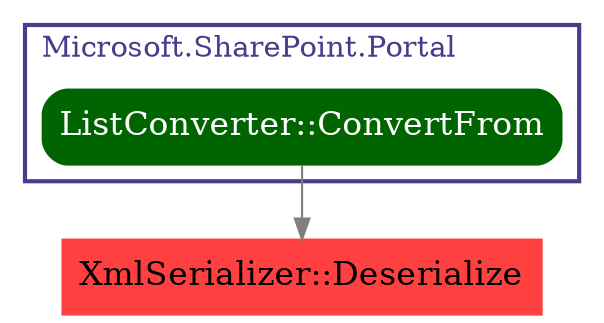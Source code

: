 digraph G {
node [fontsize = 16];
0 [label="XmlSerializer::Deserialize", shape="box", style="filled", fillcolor="brown1", color="brown1"];
subgraph cluster_0 {
label="Microsoft.SharePoint.Portal";
color=darkslateblue;
fontcolor=darkslateblue;
penwidth=2;
labeljust=l;
1 [label="ListConverter::ConvertFrom", shape="box", style="filled, rounded", fillcolor="darkgreen", color="darkgreen", fontcolor="white"];
}
1 -> 0 [color="gray50"];
}
